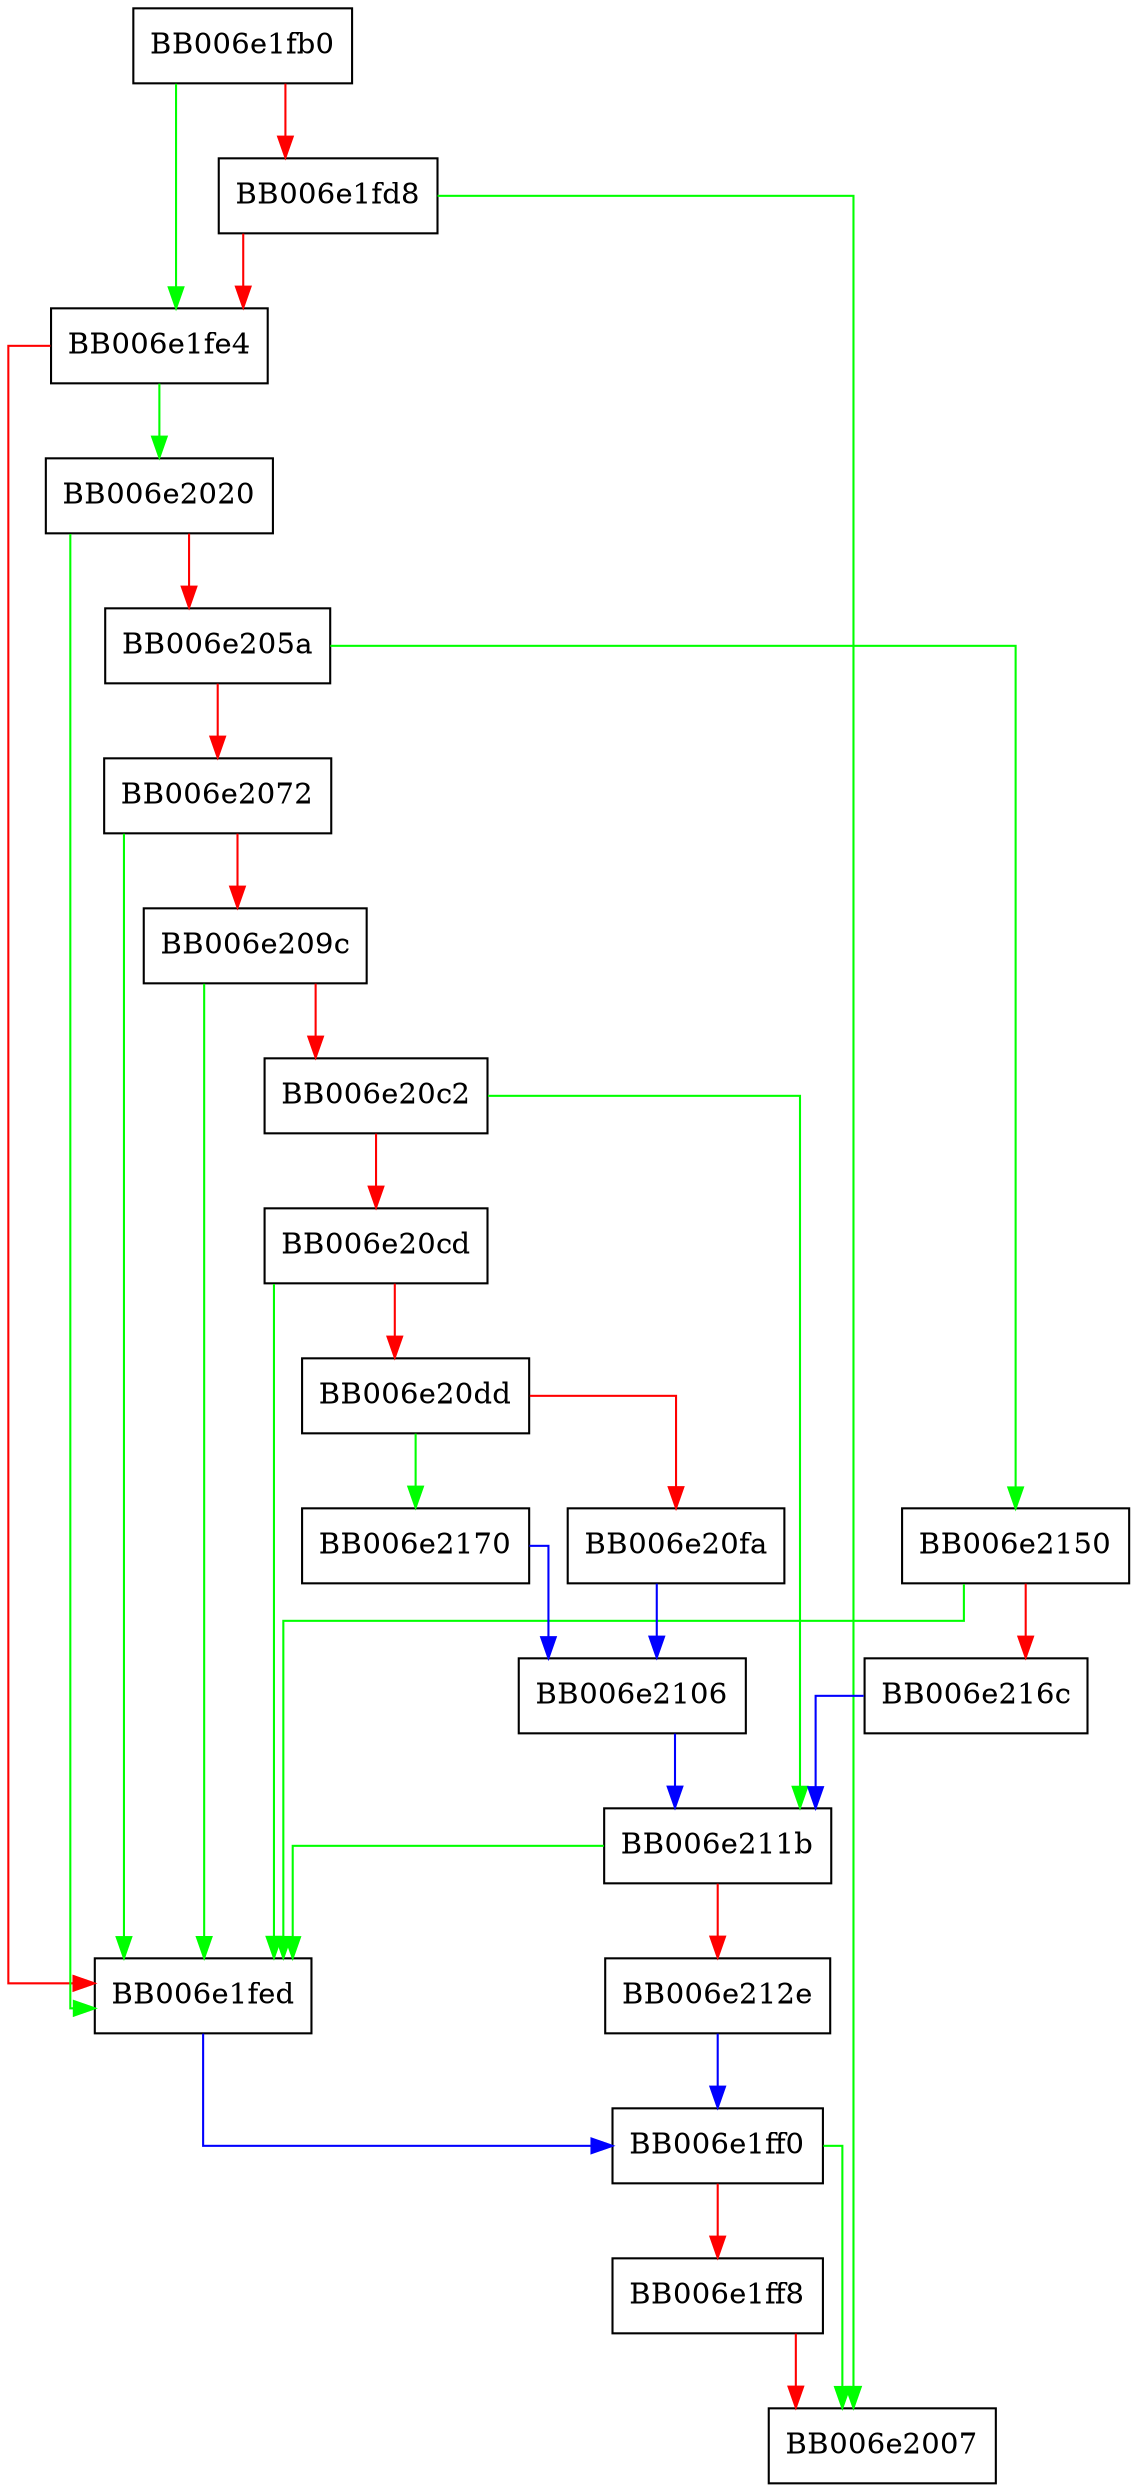 digraph drbg_hmac_instantiate_wrapper {
  node [shape="box"];
  graph [splines=ortho];
  BB006e1fb0 -> BB006e1fe4 [color="green"];
  BB006e1fb0 -> BB006e1fd8 [color="red"];
  BB006e1fd8 -> BB006e2007 [color="green"];
  BB006e1fd8 -> BB006e1fe4 [color="red"];
  BB006e1fe4 -> BB006e2020 [color="green"];
  BB006e1fe4 -> BB006e1fed [color="red"];
  BB006e1fed -> BB006e1ff0 [color="blue"];
  BB006e1ff0 -> BB006e2007 [color="green"];
  BB006e1ff0 -> BB006e1ff8 [color="red"];
  BB006e1ff8 -> BB006e2007 [color="red"];
  BB006e2020 -> BB006e1fed [color="green"];
  BB006e2020 -> BB006e205a [color="red"];
  BB006e205a -> BB006e2150 [color="green"];
  BB006e205a -> BB006e2072 [color="red"];
  BB006e2072 -> BB006e1fed [color="green"];
  BB006e2072 -> BB006e209c [color="red"];
  BB006e209c -> BB006e1fed [color="green"];
  BB006e209c -> BB006e20c2 [color="red"];
  BB006e20c2 -> BB006e211b [color="green"];
  BB006e20c2 -> BB006e20cd [color="red"];
  BB006e20cd -> BB006e1fed [color="green"];
  BB006e20cd -> BB006e20dd [color="red"];
  BB006e20dd -> BB006e2170 [color="green"];
  BB006e20dd -> BB006e20fa [color="red"];
  BB006e20fa -> BB006e2106 [color="blue"];
  BB006e2106 -> BB006e211b [color="blue"];
  BB006e211b -> BB006e1fed [color="green"];
  BB006e211b -> BB006e212e [color="red"];
  BB006e212e -> BB006e1ff0 [color="blue"];
  BB006e2150 -> BB006e1fed [color="green"];
  BB006e2150 -> BB006e216c [color="red"];
  BB006e216c -> BB006e211b [color="blue"];
  BB006e2170 -> BB006e2106 [color="blue"];
}